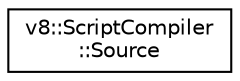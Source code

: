 digraph "Graphical Class Hierarchy"
{
  edge [fontname="Helvetica",fontsize="10",labelfontname="Helvetica",labelfontsize="10"];
  node [fontname="Helvetica",fontsize="10",shape=record];
  rankdir="LR";
  Node1 [label="v8::ScriptCompiler\l::Source",height=0.2,width=0.4,color="black", fillcolor="white", style="filled",URL="$classv8_1_1ScriptCompiler_1_1Source.html"];
}
